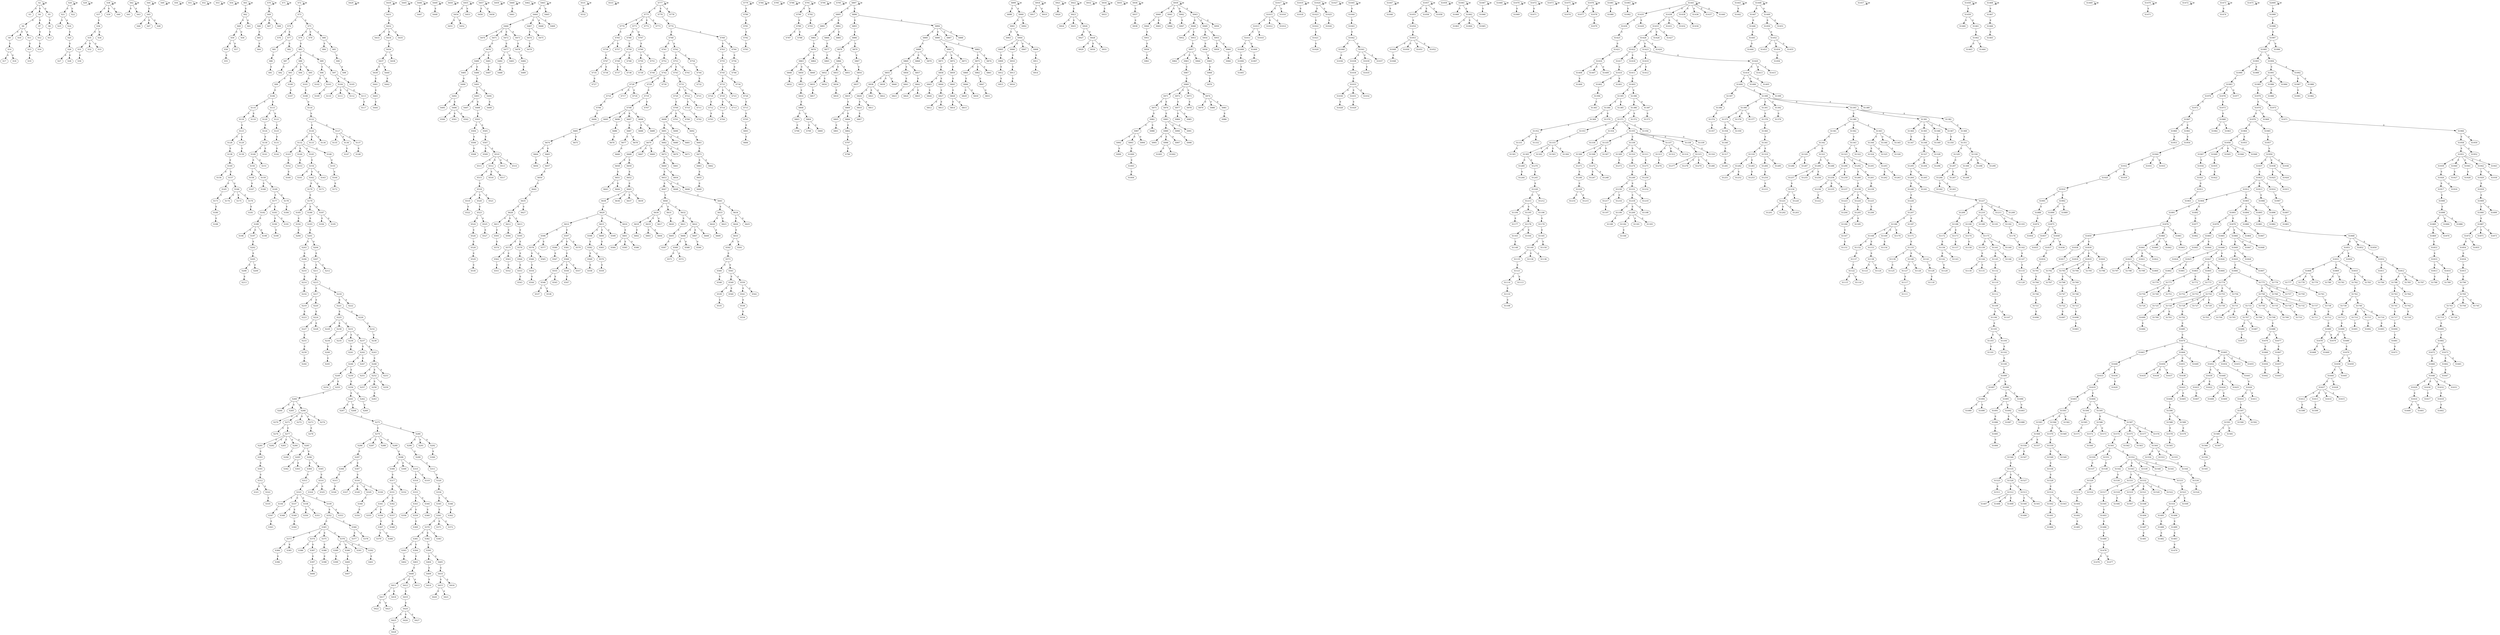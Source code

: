 strict digraph {
	S2 -> S2 [ label = 0 ];
	S2 -> S3 [ label = 0 ];
	S2 -> S4 [ label = 0 ];
	S2 -> S5 [ label = 0 ];
	S4 -> S6 [ label = 0 ];
	S4 -> S7 [ label = 0 ];
	S5 -> S8 [ label = 0 ];
	S6 -> S9 [ label = 0 ];
	S6 -> S10 [ label = 0 ];
	S6 -> S11 [ label = 0 ];
	S7 -> S12 [ label = 0 ];
	S8 -> S13 [ label = 0 ];
	S9 -> S14 [ label = 0 ];
	S11 -> S15 [ label = 0 ];
	S12 -> S16 [ label = 0 ];
	S14 -> S17 [ label = 0 ];
	S14 -> S18 [ label = 0 ];
	S15 -> S19 [ label = 0 ];
	S20 -> S20 [ label = 0 ];
	S20 -> S21 [ label = 0 ];
	S20 -> S22 [ label = 0 ];
	S21 -> S23 [ label = 0 ];
	S21 -> S24 [ label = 0 ];
	S24 -> S25 [ label = 0 ];
	S25 -> S26 [ label = 0 ];
	S26 -> S27 [ label = 0 ];
	S26 -> S28 [ label = 0 ];
	S29 -> S29 [ label = 0 ];
	S31 -> S30 [ label = 0 ];
	S35 -> S31 [ label = 0 ];
	S35 -> S32 [ label = 0 ];
	S35 -> S33 [ label = 0 ];
	S36 -> S34 [ label = 0 ];
	S36 -> S35 [ label = 0 ];
	S37 -> S36 [ label = 0 ];
	S38 -> S37 [ label = 0 ];
	S38 -> S38 [ label = 0 ];
	S38 -> S39 [ label = 0 ];
	S38 -> S40 [ label = 0 ];
	S42 -> S41 [ label = 0 ];
	S42 -> S42 [ label = 0 ];
	S42 -> S43 [ label = 0 ];
	S44 -> S44 [ label = 0 ];
	S44 -> S45 [ label = 0 ];
	S45 -> S46 [ label = 0 ];
	S45 -> S47 [ label = 0 ];
	S45 -> S48 [ label = 0 ];
	S49 -> S49 [ label = 0 ];
	S50 -> S50 [ label = 0 ];
	S51 -> S51 [ label = 0 ];
	S52 -> S52 [ label = 0 ];
	S53 -> S53 [ label = 0 ];
	S54 -> S54 [ label = 0 ];
	S56 -> S55 [ label = 0 ];
	S59 -> S56 [ label = 0 ];
	S59 -> S57 [ label = 0 ];
	S60 -> S58 [ label = 0 ];
	S60 -> S59 [ label = 0 ];
	S62 -> S60 [ label = 0 ];
	S62 -> S61 [ label = 0 ];
	S63 -> S62 [ label = 0 ];
	S63 -> S63 [ label = 0 ];
	S65 -> S64 [ label = 0 ];
	S66 -> S65 [ label = 0 ];
	S69 -> S66 [ label = 0 ];
	S69 -> S67 [ label = 0 ];
	S69 -> S68 [ label = 0 ];
	S70 -> S69 [ label = 0 ];
	S70 -> S70 [ label = 0 ];
	S71 -> S71 [ label = 0 ];
	S72 -> S72 [ label = 0 ];
	S72 -> S73 [ label = 0 ];
	S73 -> S74 [ label = 0 ];
	S73 -> S75 [ label = 0 ];
	S74 -> S76 [ label = 0 ];
	S74 -> S77 [ label = 0 ];
	S75 -> S78 [ label = 0 ];
	S75 -> S79 [ label = 0 ];
	S75 -> S80 [ label = 0 ];
	S77 -> S81 [ label = 0 ];
	S77 -> S82 [ label = 0 ];
	S78 -> S83 [ label = 0 ];
	S80 -> S84 [ label = 0 ];
	S80 -> S85 [ label = 0 ];
	S81 -> S86 [ label = 0 ];
	S83 -> S87 [ label = 0 ];
	S83 -> S88 [ label = 0 ];
	S83 -> S89 [ label = 0 ];
	S85 -> S90 [ label = 0 ];
	S86 -> S91 [ label = 0 ];
	S87 -> S92 [ label = 0 ];
	S88 -> S93 [ label = 0 ];
	S88 -> S94 [ label = 0 ];
	S88 -> S95 [ label = 0 ];
	S89 -> S96 [ label = 0 ];
	S89 -> S97 [ label = 0 ];
	S90 -> S98 [ label = 0 ];
	S93 -> S99 [ label = 0 ];
	S93 -> S100 [ label = 0 ];
	S95 -> S101 [ label = 0 ];
	S96 -> S102 [ label = 0 ];
	S96 -> S103 [ label = 0 ];
	S97 -> S104 [ label = 0 ];
	S97 -> S105 [ label = 0 ];
	S99 -> S106 [ label = 0 ];
	S100 -> S107 [ label = 0 ];
	S101 -> S108 [ label = 0 ];
	S103 -> S109 [ label = 0 ];
	S104 -> S110 [ label = 0 ];
	S104 -> S111 [ label = 0 ];
	S104 -> S112 [ label = 0 ];
	S104 -> S113 [ label = 0 ];
	S106 -> S114 [ label = 0 ];
	S106 -> S115 [ label = 0 ];
	S108 -> S116 [ label = 0 ];
	S113 -> S117 [ label = 0 ];
	S114 -> S118 [ label = 0 ];
	S114 -> S119 [ label = 0 ];
	S115 -> S120 [ label = 0 ];
	S115 -> S121 [ label = 0 ];
	S116 -> S122 [ label = 0 ];
	S118 -> S123 [ label = 0 ];
	S120 -> S124 [ label = 0 ];
	S121 -> S125 [ label = 0 ];
	S122 -> S126 [ label = 0 ];
	S122 -> S127 [ label = 0 ];
	S123 -> S128 [ label = 0 ];
	S123 -> S129 [ label = 0 ];
	S124 -> S130 [ label = 0 ];
	S125 -> S131 [ label = 0 ];
	S126 -> S132 [ label = 0 ];
	S126 -> S133 [ label = 0 ];
	S126 -> S134 [ label = 0 ];
	S127 -> S135 [ label = 0 ];
	S127 -> S136 [ label = 0 ];
	S127 -> S137 [ label = 0 ];
	S128 -> S138 [ label = 0 ];
	S129 -> S139 [ label = 0 ];
	S130 -> S140 [ label = 0 ];
	S130 -> S141 [ label = 0 ];
	S131 -> S142 [ label = 0 ];
	S132 -> S143 [ label = 0 ];
	S132 -> S144 [ label = 0 ];
	S132 -> S145 [ label = 0 ];
	S132 -> S146 [ label = 0 ];
	S136 -> S147 [ label = 0 ];
	S137 -> S148 [ label = 0 ];
	S138 -> S149 [ label = 0 ];
	S140 -> S150 [ label = 0 ];
	S140 -> S151 [ label = 0 ];
	S143 -> S152 [ label = 0 ];
	S144 -> S153 [ label = 0 ];
	S145 -> S154 [ label = 0 ];
	S146 -> S155 [ label = 0 ];
	S149 -> S156 [ label = 0 ];
	S149 -> S157 [ label = 0 ];
	S150 -> S158 [ label = 0 ];
	S150 -> S159 [ label = 0 ];
	S152 -> S160 [ label = 0 ];
	S154 -> S161 [ label = 0 ];
	S154 -> S162 [ label = 0 ];
	S154 -> S163 [ label = 0 ];
	S155 -> S164 [ label = 0 ];
	S157 -> S165 [ label = 0 ];
	S157 -> S166 [ label = 0 ];
	S158 -> S167 [ label = 0 ];
	S159 -> S168 [ label = 0 ];
	S159 -> S169 [ label = 0 ];
	S162 -> S170 [ label = 0 ];
	S162 -> S171 [ label = 0 ];
	S164 -> S172 [ label = 0 ];
	S165 -> S173 [ label = 0 ];
	S166 -> S174 [ label = 0 ];
	S166 -> S175 [ label = 0 ];
	S166 -> S176 [ label = 0 ];
	S169 -> S177 [ label = 0 ];
	S169 -> S178 [ label = 0 ];
	S170 -> S179 [ label = 0 ];
	S173 -> S180 [ label = 0 ];
	S176 -> S181 [ label = 0 ];
	S177 -> S182 [ label = 0 ];
	S177 -> S183 [ label = 0 ];
	S178 -> S184 [ label = 0 ];
	S179 -> S185 [ label = 0 ];
	S179 -> S186 [ label = 0 ];
	S179 -> S187 [ label = 0 ];
	S180 -> S188 [ label = 0 ];
	S182 -> S189 [ label = 0 ];
	S183 -> S190 [ label = 0 ];
	S183 -> S191 [ label = 0 ];
	S185 -> S192 [ label = 0 ];
	S186 -> S193 [ label = 0 ];
	S187 -> S194 [ label = 0 ];
	S187 -> S195 [ label = 0 ];
	S189 -> S196 [ label = 0 ];
	S189 -> S197 [ label = 0 ];
	S189 -> S198 [ label = 0 ];
	S190 -> S199 [ label = 0 ];
	S192 -> S200 [ label = 0 ];
	S193 -> S201 [ label = 0 ];
	S197 -> S202 [ label = 0 ];
	S201 -> S203 [ label = 0 ];
	S201 -> S204 [ label = 0 ];
	S202 -> S205 [ label = 0 ];
	S203 -> S206 [ label = 0 ];
	S204 -> S207 [ label = 0 ];
	S205 -> S208 [ label = 0 ];
	S205 -> S209 [ label = 0 ];
	S206 -> S210 [ label = 0 ];
	S207 -> S211 [ label = 0 ];
	S207 -> S212 [ label = 0 ];
	S208 -> S213 [ label = 0 ];
	S210 -> S214 [ label = 0 ];
	S211 -> S215 [ label = 0 ];
	S214 -> S216 [ label = 0 ];
	S215 -> S217 [ label = 0 ];
	S215 -> S218 [ label = 0 ];
	S217 -> S219 [ label = 0 ];
	S217 -> S220 [ label = 0 ];
	S218 -> S221 [ label = 0 ];
	S218 -> S222 [ label = 0 ];
	S219 -> S223 [ label = 0 ];
	S220 -> S224 [ label = 0 ];
	S221 -> S225 [ label = 0 ];
	S221 -> S226 [ label = 0 ];
	S224 -> S227 [ label = 0 ];
	S224 -> S228 [ label = 0 ];
	S225 -> S229 [ label = 0 ];
	S225 -> S230 [ label = 0 ];
	S225 -> S231 [ label = 0 ];
	S226 -> S232 [ label = 0 ];
	S227 -> S233 [ label = 0 ];
	S230 -> S234 [ label = 0 ];
	S231 -> S235 [ label = 0 ];
	S231 -> S236 [ label = 0 ];
	S231 -> S237 [ label = 0 ];
	S232 -> S238 [ label = 0 ];
	S233 -> S239 [ label = 0 ];
	S234 -> S240 [ label = 0 ];
	S236 -> S241 [ label = 0 ];
	S237 -> S242 [ label = 0 ];
	S237 -> S243 [ label = 0 ];
	S239 -> S244 [ label = 0 ];
	S240 -> S245 [ label = 0 ];
	S242 -> S246 [ label = 0 ];
	S242 -> S247 [ label = 0 ];
	S243 -> S248 [ label = 0 ];
	S246 -> S249 [ label = 0 ];
	S246 -> S250 [ label = 0 ];
	S248 -> S251 [ label = 0 ];
	S248 -> S252 [ label = 0 ];
	S248 -> S253 [ label = 0 ];
	S249 -> S254 [ label = 0 ];
	S249 -> S255 [ label = 0 ];
	S250 -> S256 [ label = 0 ];
	S252 -> S257 [ label = 0 ];
	S252 -> S258 [ label = 0 ];
	S252 -> S259 [ label = 0 ];
	S255 -> S260 [ label = 0 ];
	S256 -> S261 [ label = 0 ];
	S256 -> S262 [ label = 0 ];
	S258 -> S263 [ label = 0 ];
	S260 -> S264 [ label = 0 ];
	S260 -> S265 [ label = 0 ];
	S260 -> S266 [ label = 0 ];
	S261 -> S267 [ label = 0 ];
	S261 -> S268 [ label = 0 ];
	S262 -> S269 [ label = 0 ];
	S266 -> S270 [ label = 0 ];
	S266 -> S271 [ label = 0 ];
	S266 -> S272 [ label = 0 ];
	S266 -> S273 [ label = 0 ];
	S266 -> S274 [ label = 0 ];
	S267 -> S275 [ label = 0 ];
	S271 -> S276 [ label = 0 ];
	S271 -> S277 [ label = 0 ];
	S273 -> S278 [ label = 0 ];
	S275 -> S279 [ label = 0 ];
	S275 -> S280 [ label = 0 ];
	S277 -> S281 [ label = 0 ];
	S277 -> S282 [ label = 0 ];
	S277 -> S283 [ label = 0 ];
	S277 -> S284 [ label = 0 ];
	S277 -> S285 [ label = 0 ];
	S279 -> S286 [ label = 0 ];
	S279 -> S287 [ label = 0 ];
	S279 -> S288 [ label = 0 ];
	S279 -> S289 [ label = 0 ];
	S280 -> S290 [ label = 0 ];
	S280 -> S291 [ label = 0 ];
	S280 -> S292 [ label = 0 ];
	S281 -> S293 [ label = 0 ];
	S284 -> S294 [ label = 0 ];
	S285 -> S295 [ label = 0 ];
	S285 -> S296 [ label = 0 ];
	S286 -> S297 [ label = 0 ];
	S289 -> S298 [ label = 0 ];
	S290 -> S299 [ label = 0 ];
	S292 -> S300 [ label = 0 ];
	S293 -> S301 [ label = 0 ];
	S295 -> S302 [ label = 0 ];
	S295 -> S303 [ label = 0 ];
	S296 -> S304 [ label = 0 ];
	S296 -> S305 [ label = 0 ];
	S297 -> S306 [ label = 0 ];
	S297 -> S307 [ label = 0 ];
	S298 -> S308 [ label = 0 ];
	S298 -> S309 [ label = 0 ];
	S298 -> S310 [ label = 0 ];
	S299 -> S311 [ label = 0 ];
	S301 -> S312 [ label = 0 ];
	S304 -> S313 [ label = 0 ];
	S305 -> S314 [ label = 0 ];
	S306 -> S315 [ label = 0 ];
	S307 -> S316 [ label = 0 ];
	S308 -> S317 [ label = 0 ];
	S310 -> S318 [ label = 0 ];
	S310 -> S319 [ label = 0 ];
	S311 -> S320 [ label = 0 ];
	S312 -> S321 [ label = 0 ];
	S312 -> S322 [ label = 0 ];
	S313 -> S323 [ label = 0 ];
	S314 -> S324 [ label = 0 ];
	S314 -> S325 [ label = 0 ];
	S315 -> S326 [ label = 0 ];
	S316 -> S327 [ label = 0 ];
	S316 -> S328 [ label = 0 ];
	S316 -> S329 [ label = 0 ];
	S316 -> S330 [ label = 0 ];
	S317 -> S331 [ label = 0 ];
	S317 -> S332 [ label = 0 ];
	S318 -> S333 [ label = 0 ];
	S320 -> S334 [ label = 0 ];
	S322 -> S335 [ label = 0 ];
	S323 -> S336 [ label = 0 ];
	S323 -> S337 [ label = 0 ];
	S323 -> S338 [ label = 0 ];
	S323 -> S339 [ label = 0 ];
	S329 -> S340 [ label = 0 ];
	S331 -> S341 [ label = 0 ];
	S331 -> S342 [ label = 0 ];
	S333 -> S343 [ label = 0 ];
	S333 -> S344 [ label = 0 ];
	S334 -> S345 [ label = 0 ];
	S334 -> S346 [ label = 0 ];
	S336 -> S347 [ label = 0 ];
	S337 -> S348 [ label = 0 ];
	S337 -> S349 [ label = 0 ];
	S338 -> S350 [ label = 0 ];
	S338 -> S351 [ label = 0 ];
	S339 -> S352 [ label = 0 ];
	S339 -> S353 [ label = 0 ];
	S340 -> S354 [ label = 0 ];
	S341 -> S355 [ label = 0 ];
	S341 -> S356 [ label = 0 ];
	S342 -> S357 [ label = 0 ];
	S343 -> S358 [ label = 0 ];
	S343 -> S359 [ label = 0 ];
	S344 -> S360 [ label = 0 ];
	S345 -> S361 [ label = 0 ];
	S346 -> S362 [ label = 0 ];
	S347 -> S363 [ label = 0 ];
	S349 -> S364 [ label = 0 ];
	S352 -> S365 [ label = 0 ];
	S352 -> S366 [ label = 0 ];
	S356 -> S367 [ label = 0 ];
	S357 -> S368 [ label = 0 ];
	S359 -> S369 [ label = 0 ];
	S361 -> S370 [ label = 0 ];
	S361 -> S371 [ label = 0 ];
	S361 -> S372 [ label = 0 ];
	S365 -> S373 [ label = 0 ];
	S365 -> S374 [ label = 0 ];
	S365 -> S375 [ label = 0 ];
	S365 -> S376 [ label = 0 ];
	S366 -> S377 [ label = 0 ];
	S366 -> S378 [ label = 0 ];
	S367 -> S379 [ label = 0 ];
	S367 -> S380 [ label = 0 ];
	S370 -> S381 [ label = 0 ];
	S370 -> S382 [ label = 0 ];
	S370 -> S383 [ label = 0 ];
	S373 -> S384 [ label = 0 ];
	S373 -> S385 [ label = 0 ];
	S374 -> S386 [ label = 0 ];
	S374 -> S387 [ label = 0 ];
	S375 -> S388 [ label = 0 ];
	S376 -> S389 [ label = 0 ];
	S376 -> S390 [ label = 0 ];
	S376 -> S391 [ label = 0 ];
	S376 -> S392 [ label = 0 ];
	S381 -> S393 [ label = 0 ];
	S381 -> S394 [ label = 0 ];
	S382 -> S395 [ label = 0 ];
	S384 -> S396 [ label = 0 ];
	S387 -> S397 [ label = 0 ];
	S388 -> S398 [ label = 0 ];
	S389 -> S399 [ label = 0 ];
	S390 -> S400 [ label = 0 ];
	S392 -> S401 [ label = 0 ];
	S393 -> S402 [ label = 0 ];
	S394 -> S403 [ label = 0 ];
	S395 -> S404 [ label = 0 ];
	S395 -> S405 [ label = 0 ];
	S397 -> S406 [ label = 0 ];
	S400 -> S407 [ label = 0 ];
	S403 -> S408 [ label = 0 ];
	S404 -> S409 [ label = 0 ];
	S405 -> S410 [ label = 0 ];
	S408 -> S411 [ label = 0 ];
	S408 -> S412 [ label = 0 ];
	S408 -> S413 [ label = 0 ];
	S409 -> S414 [ label = 0 ];
	S410 -> S415 [ label = 0 ];
	S410 -> S416 [ label = 0 ];
	S411 -> S417 [ label = 0 ];
	S411 -> S418 [ label = 0 ];
	S412 -> S419 [ label = 0 ];
	S415 -> S420 [ label = 0 ];
	S415 -> S421 [ label = 0 ];
	S417 -> S422 [ label = 0 ];
	S417 -> S423 [ label = 0 ];
	S419 -> S424 [ label = 0 ];
	S424 -> S425 [ label = 0 ];
	S424 -> S426 [ label = 0 ];
	S424 -> S427 [ label = 0 ];
	S425 -> S428 [ label = 0 ];
	S429 -> S429 [ label = 0 ];
	S430 -> S430 [ label = 0 ];
	S430 -> S431 [ label = 0 ];
	S431 -> S432 [ label = 0 ];
	S432 -> S433 [ label = 0 ];
	S432 -> S434 [ label = 0 ];
	S432 -> S435 [ label = 0 ];
	S434 -> S436 [ label = 0 ];
	S436 -> S437 [ label = 0 ];
	S436 -> S438 [ label = 0 ];
	S437 -> S439 [ label = 0 ];
	S437 -> S440 [ label = 0 ];
	S439 -> S441 [ label = 0 ];
	S440 -> S442 [ label = 0 ];
	S441 -> S443 [ label = 0 ];
	S443 -> S444 [ label = 0 ];
	S445 -> S445 [ label = 0 ];
	S446 -> S446 [ label = 0 ];
	S446 -> S447 [ label = 0 ];
	S449 -> S448 [ label = 0 ];
	S449 -> S449 [ label = 0 ];
	S450 -> S450 [ label = 0 ];
	S454 -> S451 [ label = 0 ];
	S454 -> S452 [ label = 0 ];
	S455 -> S453 [ label = 0 ];
	S455 -> S454 [ label = 0 ];
	S455 -> S455 [ label = 0 ];
	S457 -> S456 [ label = 0 ];
	S457 -> S457 [ label = 0 ];
	S457 -> S458 [ label = 0 ];
	S459 -> S459 [ label = 0 ];
	S460 -> S460 [ label = 0 ];
	S460 -> S461 [ label = 0 ];
	S462 -> S462 [ label = 0 ];
	S463 -> S463 [ label = 0 ];
	S463 -> S464 [ label = 0 ];
	S463 -> S465 [ label = 0 ];
	S464 -> S466 [ label = 0 ];
	S464 -> S467 [ label = 0 ];
	S464 -> S468 [ label = 0 ];
	S464 -> S469 [ label = 0 ];
	S466 -> S470 [ label = 0 ];
	S466 -> S471 [ label = 0 ];
	S466 -> S472 [ label = 0 ];
	S466 -> S473 [ label = 0 ];
	S467 -> S474 [ label = 0 ];
	S467 -> S475 [ label = 0 ];
	S471 -> S476 [ label = 0 ];
	S472 -> S477 [ label = 0 ];
	S473 -> S478 [ label = 0 ];
	S474 -> S479 [ label = 0 ];
	S476 -> S480 [ label = 0 ];
	S476 -> S481 [ label = 0 ];
	S477 -> S482 [ label = 0 ];
	S477 -> S483 [ label = 0 ];
	S478 -> S484 [ label = 0 ];
	S480 -> S485 [ label = 0 ];
	S480 -> S486 [ label = 0 ];
	S481 -> S487 [ label = 0 ];
	S482 -> S488 [ label = 0 ];
	S484 -> S489 [ label = 0 ];
	S485 -> S490 [ label = 0 ];
	S486 -> S491 [ label = 0 ];
	S490 -> S492 [ label = 0 ];
	S491 -> S493 [ label = 0 ];
	S491 -> S494 [ label = 0 ];
	S492 -> S495 [ label = 0 ];
	S492 -> S496 [ label = 0 ];
	S493 -> S497 [ label = 0 ];
	S493 -> S498 [ label = 0 ];
	S494 -> S499 [ label = 0 ];
	S496 -> S500 [ label = 0 ];
	S496 -> S501 [ label = 0 ];
	S496 -> S502 [ label = 0 ];
	S498 -> S503 [ label = 0 ];
	S503 -> S504 [ label = 0 ];
	S503 -> S505 [ label = 0 ];
	S504 -> S506 [ label = 0 ];
	S505 -> S507 [ label = 0 ];
	S506 -> S508 [ label = 0 ];
	S507 -> S509 [ label = 0 ];
	S507 -> S510 [ label = 0 ];
	S510 -> S511 [ label = 0 ];
	S510 -> S512 [ label = 0 ];
	S510 -> S513 [ label = 0 ];
	S510 -> S514 [ label = 0 ];
	S512 -> S515 [ label = 0 ];
	S512 -> S516 [ label = 0 ];
	S512 -> S517 [ label = 0 ];
	S515 -> S518 [ label = 0 ];
	S518 -> S519 [ label = 0 ];
	S518 -> S520 [ label = 0 ];
	S518 -> S521 [ label = 0 ];
	S519 -> S522 [ label = 0 ];
	S520 -> S523 [ label = 0 ];
	S523 -> S524 [ label = 0 ];
	S523 -> S525 [ label = 0 ];
	S524 -> S526 [ label = 0 ];
	S525 -> S527 [ label = 0 ];
	S526 -> S528 [ label = 0 ];
	S528 -> S529 [ label = 0 ];
	S529 -> S530 [ label = 0 ];
	S531 -> S531 [ label = 0 ];
	S531 -> S532 [ label = 0 ];
	S533 -> S533 [ label = 0 ];
	S536 -> S534 [ label = 0 ];
	S539 -> S535 [ label = 0 ];
	S541 -> S536 [ label = 0 ];
	S546 -> S537 [ label = 0 ];
	S546 -> S538 [ label = 0 ];
	S549 -> S539 [ label = 0 ];
	S549 -> S540 [ label = 0 ];
	S550 -> S541 [ label = 0 ];
	S550 -> S542 [ label = 0 ];
	S553 -> S543 [ label = 0 ];
	S554 -> S544 [ label = 0 ];
	S555 -> S545 [ label = 0 ];
	S555 -> S546 [ label = 0 ];
	S556 -> S547 [ label = 0 ];
	S560 -> S548 [ label = 0 ];
	S561 -> S549 [ label = 0 ];
	S561 -> S550 [ label = 0 ];
	S562 -> S551 [ label = 0 ];
	S563 -> S552 [ label = 0 ];
	S564 -> S553 [ label = 0 ];
	S566 -> S554 [ label = 0 ];
	S568 -> S555 [ label = 0 ];
	S568 -> S556 [ label = 0 ];
	S568 -> S557 [ label = 0 ];
	S569 -> S558 [ label = 0 ];
	S570 -> S559 [ label = 0 ];
	S573 -> S560 [ label = 0 ];
	S573 -> S561 [ label = 0 ];
	S575 -> S562 [ label = 0 ];
	S575 -> S563 [ label = 0 ];
	S576 -> S564 [ label = 0 ];
	S578 -> S565 [ label = 0 ];
	S578 -> S566 [ label = 0 ];
	S580 -> S567 [ label = 0 ];
	S581 -> S568 [ label = 0 ];
	S582 -> S569 [ label = 0 ];
	S582 -> S570 [ label = 0 ];
	S589 -> S571 [ label = 0 ];
	S589 -> S572 [ label = 0 ];
	S592 -> S573 [ label = 0 ];
	S593 -> S574 [ label = 0 ];
	S595 -> S575 [ label = 0 ];
	S595 -> S576 [ label = 0 ];
	S596 -> S577 [ label = 0 ];
	S596 -> S578 [ label = 0 ];
	S597 -> S579 [ label = 0 ];
	S597 -> S580 [ label = 0 ];
	S597 -> S581 [ label = 0 ];
	S598 -> S582 [ label = 0 ];
	S600 -> S583 [ label = 0 ];
	S601 -> S584 [ label = 0 ];
	S601 -> S585 [ label = 0 ];
	S601 -> S586 [ label = 0 ];
	S605 -> S587 [ label = 0 ];
	S606 -> S588 [ label = 0 ];
	S606 -> S589 [ label = 0 ];
	S607 -> S590 [ label = 0 ];
	S610 -> S591 [ label = 0 ];
	S610 -> S592 [ label = 0 ];
	S611 -> S593 [ label = 0 ];
	S612 -> S594 [ label = 0 ];
	S613 -> S595 [ label = 0 ];
	S614 -> S596 [ label = 0 ];
	S614 -> S597 [ label = 0 ];
	S615 -> S598 [ label = 0 ];
	S615 -> S599 [ label = 0 ];
	S615 -> S600 [ label = 0 ];
	S616 -> S601 [ label = 0 ];
	S618 -> S602 [ label = 0 ];
	S619 -> S603 [ label = 0 ];
	S619 -> S604 [ label = 0 ];
	S621 -> S605 [ label = 0 ];
	S622 -> S606 [ label = 0 ];
	S622 -> S607 [ label = 0 ];
	S622 -> S608 [ label = 0 ];
	S624 -> S609 [ label = 0 ];
	S626 -> S610 [ label = 0 ];
	S628 -> S611 [ label = 0 ];
	S628 -> S612 [ label = 0 ];
	S628 -> S613 [ label = 0 ];
	S629 -> S614 [ label = 0 ];
	S629 -> S615 [ label = 0 ];
	S629 -> S616 [ label = 0 ];
	S630 -> S617 [ label = 0 ];
	S630 -> S618 [ label = 0 ];
	S630 -> S619 [ label = 0 ];
	S631 -> S620 [ label = 0 ];
	S632 -> S621 [ label = 0 ];
	S632 -> S622 [ label = 0 ];
	S633 -> S623 [ label = 0 ];
	S633 -> S624 [ label = 0 ];
	S634 -> S625 [ label = 0 ];
	S634 -> S626 [ label = 0 ];
	S635 -> S627 [ label = 0 ];
	S635 -> S628 [ label = 0 ];
	S638 -> S629 [ label = 0 ];
	S640 -> S630 [ label = 0 ];
	S640 -> S631 [ label = 0 ];
	S640 -> S632 [ label = 0 ];
	S641 -> S633 [ label = 0 ];
	S641 -> S634 [ label = 0 ];
	S642 -> S635 [ label = 0 ];
	S645 -> S636 [ label = 0 ];
	S645 -> S637 [ label = 0 ];
	S645 -> S638 [ label = 0 ];
	S645 -> S639 [ label = 0 ];
	S647 -> S640 [ label = 0 ];
	S648 -> S641 [ label = 0 ];
	S650 -> S642 [ label = 0 ];
	S651 -> S643 [ label = 0 ];
	S651 -> S644 [ label = 0 ];
	S652 -> S645 [ label = 0 ];
	S653 -> S646 [ label = 0 ];
	S653 -> S647 [ label = 0 ];
	S653 -> S648 [ label = 0 ];
	S655 -> S649 [ label = 0 ];
	S657 -> S650 [ label = 0 ];
	S658 -> S651 [ label = 0 ];
	S659 -> S652 [ label = 0 ];
	S660 -> S653 [ label = 0 ];
	S660 -> S654 [ label = 0 ];
	S663 -> S655 [ label = 0 ];
	S664 -> S656 [ label = 0 ];
	S665 -> S657 [ label = 0 ];
	S668 -> S658 [ label = 0 ];
	S668 -> S659 [ label = 0 ];
	S672 -> S660 [ label = 0 ];
	S672 -> S661 [ label = 0 ];
	S673 -> S662 [ label = 0 ];
	S673 -> S663 [ label = 0 ];
	S674 -> S664 [ label = 0 ];
	S674 -> S665 [ label = 0 ];
	S677 -> S666 [ label = 0 ];
	S679 -> S667 [ label = 0 ];
	S679 -> S668 [ label = 0 ];
	S679 -> S669 [ label = 0 ];
	S682 -> S670 [ label = 0 ];
	S682 -> S671 [ label = 0 ];
	S682 -> S672 [ label = 0 ];
	S683 -> S673 [ label = 0 ];
	S685 -> S674 [ label = 0 ];
	S685 -> S675 [ label = 0 ];
	S686 -> S676 [ label = 0 ];
	S687 -> S677 [ label = 0 ];
	S687 -> S678 [ label = 0 ];
	S691 -> S679 [ label = 0 ];
	S691 -> S680 [ label = 0 ];
	S691 -> S681 [ label = 0 ];
	S691 -> S682 [ label = 0 ];
	S692 -> S683 [ label = 0 ];
	S693 -> S684 [ label = 0 ];
	S695 -> S685 [ label = 0 ];
	S696 -> S686 [ label = 0 ];
	S697 -> S687 [ label = 0 ];
	S698 -> S688 [ label = 0 ];
	S698 -> S689 [ label = 0 ];
	S699 -> S690 [ label = 0 ];
	S699 -> S691 [ label = 0 ];
	S701 -> S692 [ label = 0 ];
	S705 -> S693 [ label = 0 ];
	S706 -> S694 [ label = 0 ];
	S708 -> S695 [ label = 0 ];
	S708 -> S696 [ label = 0 ];
	S708 -> S697 [ label = 0 ];
	S708 -> S698 [ label = 0 ];
	S709 -> S699 [ label = 0 ];
	S709 -> S700 [ label = 0 ];
	S709 -> S701 [ label = 0 ];
	S710 -> S702 [ label = 0 ];
	S712 -> S703 [ label = 0 ];
	S714 -> S704 [ label = 0 ];
	S715 -> S705 [ label = 0 ];
	S716 -> S706 [ label = 0 ];
	S719 -> S707 [ label = 0 ];
	S719 -> S708 [ label = 0 ];
	S720 -> S709 [ label = 0 ];
	S722 -> S710 [ label = 0 ];
	S722 -> S711 [ label = 0 ];
	S724 -> S712 [ label = 0 ];
	S725 -> S713 [ label = 0 ];
	S725 -> S714 [ label = 0 ];
	S726 -> S715 [ label = 0 ];
	S728 -> S716 [ label = 0 ];
	S728 -> S717 [ label = 0 ];
	S728 -> S718 [ label = 0 ];
	S729 -> S719 [ label = 0 ];
	S731 -> S720 [ label = 0 ];
	S731 -> S721 [ label = 0 ];
	S731 -> S722 [ label = 0 ];
	S733 -> S723 [ label = 0 ];
	S733 -> S724 [ label = 0 ];
	S733 -> S725 [ label = 0 ];
	S734 -> S726 [ label = 0 ];
	S735 -> S727 [ label = 0 ];
	S742 -> S728 [ label = 0 ];
	S742 -> S729 [ label = 0 ];
	S742 -> S730 [ label = 0 ];
	S743 -> S731 [ label = 0 ];
	S744 -> S732 [ label = 0 ];
	S745 -> S733 [ label = 0 ];
	S745 -> S734 [ label = 0 ];
	S747 -> S735 [ label = 0 ];
	S747 -> S736 [ label = 0 ];
	S749 -> S737 [ label = 0 ];
	S749 -> S738 [ label = 0 ];
	S750 -> S739 [ label = 0 ];
	S752 -> S740 [ label = 0 ];
	S753 -> S741 [ label = 0 ];
	S753 -> S742 [ label = 0 ];
	S753 -> S743 [ label = 0 ];
	S754 -> S744 [ label = 0 ];
	S755 -> S745 [ label = 0 ];
	S756 -> S746 [ label = 0 ];
	S758 -> S747 [ label = 0 ];
	S759 -> S748 [ label = 0 ];
	S759 -> S749 [ label = 0 ];
	S760 -> S750 [ label = 0 ];
	S760 -> S751 [ label = 0 ];
	S761 -> S752 [ label = 0 ];
	S762 -> S753 [ label = 0 ];
	S762 -> S754 [ label = 0 ];
	S763 -> S755 [ label = 0 ];
	S764 -> S756 [ label = 0 ];
	S765 -> S757 [ label = 0 ];
	S765 -> S758 [ label = 0 ];
	S766 -> S759 [ label = 0 ];
	S767 -> S760 [ label = 0 ];
	S768 -> S761 [ label = 0 ];
	S768 -> S762 [ label = 0 ];
	S769 -> S763 [ label = 0 ];
	S769 -> S764 [ label = 0 ];
	S770 -> S765 [ label = 0 ];
	S771 -> S766 [ label = 0 ];
	S771 -> S767 [ label = 0 ];
	S774 -> S768 [ label = 0 ];
	S774 -> S769 [ label = 0 ];
	S775 -> S770 [ label = 0 ];
	S775 -> S771 [ label = 0 ];
	S775 -> S772 [ label = 0 ];
	S775 -> S773 [ label = 0 ];
	S776 -> S774 [ label = 0 ];
	S777 -> S775 [ label = 0 ];
	S777 -> S776 [ label = 0 ];
	S777 -> S777 [ label = 0 ];
	S777 -> S778 [ label = 0 ];
	S779 -> S779 [ label = 0 ];
	S779 -> S780 [ label = 0 ];
	S780 -> S781 [ label = 0 ];
	S781 -> S782 [ label = 0 ];
	S782 -> S783 [ label = 0 ];
	S784 -> S784 [ label = 0 ];
	S785 -> S785 [ label = 0 ];
	S786 -> S786 [ label = 0 ];
	S789 -> S787 [ label = 0 ];
	S789 -> S788 [ label = 0 ];
	S790 -> S789 [ label = 0 ];
	S791 -> S790 [ label = 0 ];
	S791 -> S791 [ label = 0 ];
	S791 -> S792 [ label = 0 ];
	S792 -> S793 [ label = 0 ];
	S794 -> S794 [ label = 0 ];
	S795 -> S795 [ label = 0 ];
	S797 -> S796 [ label = 0 ];
	S802 -> S797 [ label = 0 ];
	S803 -> S798 [ label = 0 ];
	S804 -> S799 [ label = 0 ];
	S804 -> S800 [ label = 0 ];
	S805 -> S801 [ label = 0 ];
	S806 -> S802 [ label = 0 ];
	S808 -> S803 [ label = 0 ];
	S808 -> S804 [ label = 0 ];
	S809 -> S805 [ label = 0 ];
	S809 -> S806 [ label = 0 ];
	S810 -> S807 [ label = 0 ];
	S816 -> S808 [ label = 0 ];
	S819 -> S809 [ label = 0 ];
	S820 -> S810 [ label = 0 ];
	S820 -> S811 [ label = 0 ];
	S827 -> S812 [ label = 0 ];
	S827 -> S813 [ label = 0 ];
	S828 -> S814 [ label = 0 ];
	S828 -> S815 [ label = 0 ];
	S833 -> S816 [ label = 0 ];
	S835 -> S817 [ label = 0 ];
	S836 -> S818 [ label = 0 ];
	S837 -> S819 [ label = 0 ];
	S838 -> S820 [ label = 0 ];
	S838 -> S821 [ label = 0 ];
	S838 -> S822 [ label = 0 ];
	S841 -> S823 [ label = 0 ];
	S842 -> S824 [ label = 0 ];
	S842 -> S825 [ label = 0 ];
	S843 -> S826 [ label = 0 ];
	S844 -> S827 [ label = 0 ];
	S845 -> S828 [ label = 0 ];
	S846 -> S829 [ label = 0 ];
	S846 -> S830 [ label = 0 ];
	S847 -> S831 [ label = 0 ];
	S848 -> S832 [ label = 0 ];
	S850 -> S833 [ label = 0 ];
	S852 -> S834 [ label = 0 ];
	S852 -> S835 [ label = 0 ];
	S853 -> S836 [ label = 0 ];
	S854 -> S837 [ label = 0 ];
	S855 -> S838 [ label = 0 ];
	S855 -> S839 [ label = 0 ];
	S855 -> S840 [ label = 0 ];
	S856 -> S841 [ label = 0 ];
	S857 -> S842 [ label = 0 ];
	S858 -> S843 [ label = 0 ];
	S858 -> S844 [ label = 0 ];
	S859 -> S845 [ label = 0 ];
	S860 -> S846 [ label = 0 ];
	S862 -> S847 [ label = 0 ];
	S863 -> S848 [ label = 0 ];
	S863 -> S849 [ label = 0 ];
	S863 -> S850 [ label = 0 ];
	S866 -> S851 [ label = 0 ];
	S866 -> S852 [ label = 0 ];
	S866 -> S853 [ label = 0 ];
	S867 -> S854 [ label = 0 ];
	S869 -> S855 [ label = 0 ];
	S869 -> S856 [ label = 0 ];
	S869 -> S857 [ label = 0 ];
	S871 -> S858 [ label = 0 ];
	S872 -> S859 [ label = 0 ];
	S875 -> S860 [ label = 0 ];
	S875 -> S861 [ label = 0 ];
	S875 -> S862 [ label = 0 ];
	S876 -> S863 [ label = 0 ];
	S876 -> S864 [ label = 0 ];
	S877 -> S865 [ label = 0 ];
	S878 -> S866 [ label = 0 ];
	S879 -> S867 [ label = 0 ];
	S880 -> S868 [ label = 0 ];
	S880 -> S869 [ label = 0 ];
	S880 -> S870 [ label = 0 ];
	S881 -> S871 [ label = 0 ];
	S881 -> S872 [ label = 0 ];
	S881 -> S873 [ label = 0 ];
	S882 -> S874 [ label = 0 ];
	S882 -> S875 [ label = 0 ];
	S883 -> S876 [ label = 0 ];
	S884 -> S877 [ label = 0 ];
	S886 -> S878 [ label = 0 ];
	S886 -> S879 [ label = 0 ];
	S889 -> S880 [ label = 0 ];
	S890 -> S881 [ label = 0 ];
	S890 -> S882 [ label = 0 ];
	S891 -> S883 [ label = 0 ];
	S892 -> S884 [ label = 0 ];
	S892 -> S885 [ label = 0 ];
	S893 -> S886 [ label = 0 ];
	S894 -> S887 [ label = 0 ];
	S894 -> S888 [ label = 0 ];
	S894 -> S889 [ label = 0 ];
	S894 -> S890 [ label = 0 ];
	S895 -> S891 [ label = 0 ];
	S895 -> S892 [ label = 0 ];
	S896 -> S893 [ label = 0 ];
	S896 -> S894 [ label = 0 ];
	S897 -> S895 [ label = 0 ];
	S897 -> S896 [ label = 0 ];
	S897 -> S897 [ label = 0 ];
	S899 -> S898 [ label = 0 ];
	S899 -> S899 [ label = 0 ];
	S899 -> S900 [ label = 0 ];
	S900 -> S901 [ label = 0 ];
	S900 -> S902 [ label = 0 ];
	S901 -> S903 [ label = 0 ];
	S901 -> S904 [ label = 0 ];
	S904 -> S905 [ label = 0 ];
	S904 -> S906 [ label = 0 ];
	S904 -> S907 [ label = 0 ];
	S904 -> S908 [ label = 0 ];
	S905 -> S909 [ label = 0 ];
	S906 -> S910 [ label = 0 ];
	S908 -> S911 [ label = 0 ];
	S909 -> S912 [ label = 0 ];
	S910 -> S913 [ label = 0 ];
	S911 -> S914 [ label = 0 ];
	S912 -> S915 [ label = 0 ];
	S913 -> S916 [ label = 0 ];
	S918 -> S917 [ label = 0 ];
	S918 -> S918 [ label = 0 ];
	S918 -> S919 [ label = 0 ];
	S921 -> S920 [ label = 0 ];
	S921 -> S921 [ label = 0 ];
	S922 -> S922 [ label = 0 ];
	S922 -> S923 [ label = 0 ];
	S923 -> S924 [ label = 0 ];
	S923 -> S925 [ label = 0 ];
	S923 -> S926 [ label = 0 ];
	S926 -> S927 [ label = 0 ];
	S926 -> S928 [ label = 0 ];
	S928 -> S929 [ label = 0 ];
	S928 -> S930 [ label = 0 ];
	S928 -> S931 [ label = 0 ];
	S932 -> S932 [ label = 0 ];
	S934 -> S933 [ label = 0 ];
	S934 -> S934 [ label = 0 ];
	S935 -> S935 [ label = 0 ];
	S936 -> S936 [ label = 0 ];
	S936 -> S937 [ label = 0 ];
	S937 -> S938 [ label = 0 ];
	S939 -> S939 [ label = 0 ];
	S939 -> S940 [ label = 0 ];
	S939 -> S941 [ label = 0 ];
	S939 -> S942 [ label = 0 ];
	S939 -> S943 [ label = 0 ];
	S940 -> S944 [ label = 0 ];
	S940 -> S945 [ label = 0 ];
	S941 -> S946 [ label = 0 ];
	S942 -> S947 [ label = 0 ];
	S943 -> S948 [ label = 0 ];
	S943 -> S949 [ label = 0 ];
	S943 -> S950 [ label = 0 ];
	S944 -> S951 [ label = 0 ];
	S948 -> S952 [ label = 0 ];
	S948 -> S953 [ label = 0 ];
	S949 -> S954 [ label = 0 ];
	S949 -> S955 [ label = 0 ];
	S951 -> S956 [ label = 0 ];
	S953 -> S957 [ label = 0 ];
	S954 -> S958 [ label = 0 ];
	S955 -> S959 [ label = 0 ];
	S955 -> S960 [ label = 0 ];
	S956 -> S961 [ label = 0 ];
	S957 -> S962 [ label = 0 ];
	S957 -> S963 [ label = 0 ];
	S957 -> S964 [ label = 0 ];
	S958 -> S965 [ label = 0 ];
	S960 -> S966 [ label = 0 ];
	S963 -> S967 [ label = 0 ];
	S965 -> S968 [ label = 0 ];
	S967 -> S969 [ label = 0 ];
	S968 -> S970 [ label = 0 ];
	S969 -> S971 [ label = 0 ];
	S969 -> S972 [ label = 0 ];
	S969 -> S973 [ label = 0 ];
	S969 -> S974 [ label = 0 ];
	S971 -> S975 [ label = 0 ];
	S971 -> S976 [ label = 0 ];
	S972 -> S977 [ label = 0 ];
	S973 -> S978 [ label = 0 ];
	S974 -> S979 [ label = 0 ];
	S974 -> S980 [ label = 0 ];
	S974 -> S981 [ label = 0 ];
	S975 -> S982 [ label = 0 ];
	S976 -> S983 [ label = 0 ];
	S977 -> S984 [ label = 0 ];
	S977 -> S985 [ label = 0 ];
	S981 -> S986 [ label = 0 ];
	S982 -> S987 [ label = 0 ];
	S982 -> S988 [ label = 0 ];
	S983 -> S989 [ label = 0 ];
	S983 -> S990 [ label = 0 ];
	S983 -> S991 [ label = 0 ];
	S987 -> S992 [ label = 0 ];
	S987 -> S993 [ label = 0 ];
	S987 -> S994 [ label = 0 ];
	S989 -> S995 [ label = 0 ];
	S989 -> S996 [ label = 0 ];
	S989 -> S997 [ label = 0 ];
	S990 -> S998 [ label = 0 ];
	S992 -> S999 [ label = 0 ];
	S993 -> S1000 [ label = 0 ];
	S996 -> S1001 [ label = 0 ];
	S996 -> S1002 [ label = 0 ];
	S1000 -> S1003 [ label = 0 ];
	S1003 -> S1004 [ label = 0 ];
	S1006 -> S1005 [ label = 0 ];
	S1008 -> S1006 [ label = 0 ];
	S1009 -> S1007 [ label = 0 ];
	S1011 -> S1008 [ label = 0 ];
	S1011 -> S1009 [ label = 0 ];
	S1013 -> S1010 [ label = 0 ];
	S1013 -> S1011 [ label = 0 ];
	S1015 -> S1012 [ label = 0 ];
	S1015 -> S1013 [ label = 0 ];
	S1015 -> S1014 [ label = 0 ];
	S1017 -> S1015 [ label = 0 ];
	S1017 -> S1016 [ label = 0 ];
	S1017 -> S1017 [ label = 0 ];
	S1019 -> S1018 [ label = 0 ];
	S1019 -> S1019 [ label = 0 ];
	S1021 -> S1020 [ label = 0 ];
	S1022 -> S1021 [ label = 0 ];
	S1023 -> S1022 [ label = 0 ];
	S1024 -> S1023 [ label = 0 ];
	S1024 -> S1024 [ label = 0 ];
	S1024 -> S1025 [ label = 0 ];
	S1025 -> S1026 [ label = 0 ];
	S1027 -> S1027 [ label = 0 ];
	S1030 -> S1028 [ label = 0 ];
	S1031 -> S1029 [ label = 0 ];
	S1033 -> S1030 [ label = 0 ];
	S1033 -> S1031 [ label = 0 ];
	S1033 -> S1032 [ label = 0 ];
	S1034 -> S1033 [ label = 0 ];
	S1038 -> S1034 [ label = 0 ];
	S1039 -> S1035 [ label = 0 ];
	S1040 -> S1036 [ label = 0 ];
	S1041 -> S1037 [ label = 0 ];
	S1041 -> S1038 [ label = 0 ];
	S1041 -> S1039 [ label = 0 ];
	S1042 -> S1040 [ label = 0 ];
	S1042 -> S1041 [ label = 0 ];
	S1043 -> S1042 [ label = 0 ];
	S1044 -> S1043 [ label = 0 ];
	S1045 -> S1044 [ label = 0 ];
	S1045 -> S1045 [ label = 0 ];
	S1047 -> S1046 [ label = 0 ];
	S1047 -> S1047 [ label = 0 ];
	S1049 -> S1048 [ label = 0 ];
	S1053 -> S1049 [ label = 0 ];
	S1053 -> S1050 [ label = 0 ];
	S1053 -> S1051 [ label = 0 ];
	S1053 -> S1052 [ label = 0 ];
	S1054 -> S1053 [ label = 0 ];
	S1055 -> S1054 [ label = 0 ];
	S1057 -> S1055 [ label = 0 ];
	S1057 -> S1056 [ label = 0 ];
	S1057 -> S1057 [ label = 0 ];
	S1057 -> S1058 [ label = 0 ];
	S1059 -> S1059 [ label = 0 ];
	S1061 -> S1060 [ label = 0 ];
	S1061 -> S1061 [ label = 0 ];
	S1061 -> S1062 [ label = 0 ];
	S1062 -> S1063 [ label = 0 ];
	S1062 -> S1064 [ label = 0 ];
	S1062 -> S1065 [ label = 0 ];
	S1067 -> S1066 [ label = 0 ];
	S1067 -> S1067 [ label = 0 ];
	S1068 -> S1068 [ label = 0 ];
	S1070 -> S1069 [ label = 0 ];
	S1070 -> S1070 [ label = 0 ];
	S1072 -> S1071 [ label = 0 ];
	S1072 -> S1072 [ label = 0 ];
	S1073 -> S1073 [ label = 0 ];
	S1075 -> S1074 [ label = 0 ];
	S1075 -> S1075 [ label = 0 ];
	S1076 -> S1076 [ label = 0 ];
	S1076 -> S1077 [ label = 0 ];
	S1076 -> S1078 [ label = 0 ];
	S1078 -> S1079 [ label = 0 ];
	S1081 -> S1080 [ label = 0 ];
	S1081 -> S1081 [ label = 0 ];
	S1083 -> S1082 [ label = 0 ];
	S1083 -> S1083 [ label = 0 ];
	S1085 -> S1084 [ label = 0 ];
	S1086 -> S1085 [ label = 0 ];
	S1091 -> S1086 [ label = 0 ];
	S1092 -> S1087 [ label = 0 ];
	S1092 -> S1088 [ label = 0 ];
	S1094 -> S1089 [ label = 0 ];
	S1094 -> S1090 [ label = 0 ];
	S1095 -> S1091 [ label = 0 ];
	S1095 -> S1092 [ label = 0 ];
	S1096 -> S1093 [ label = 0 ];
	S1097 -> S1094 [ label = 0 ];
	S1098 -> S1095 [ label = 0 ];
	S1098 -> S1096 [ label = 0 ];
	S1099 -> S1097 [ label = 0 ];
	S1099 -> S1098 [ label = 0 ];
	S1100 -> S1099 [ label = 0 ];
	S1102 -> S1100 [ label = 0 ];
	S1103 -> S1101 [ label = 0 ];
	S1104 -> S1102 [ label = 0 ];
	S1105 -> S1103 [ label = 0 ];
	S1105 -> S1104 [ label = 0 ];
	S1106 -> S1105 [ label = 0 ];
	S1109 -> S1106 [ label = 0 ];
	S1109 -> S1107 [ label = 0 ];
	S1110 -> S1108 [ label = 0 ];
	S1112 -> S1109 [ label = 0 ];
	S1114 -> S1110 [ label = 0 ];
	S1117 -> S1111 [ label = 0 ];
	S1119 -> S1112 [ label = 0 ];
	S1121 -> S1113 [ label = 0 ];
	S1121 -> S1114 [ label = 0 ];
	S1122 -> S1115 [ label = 0 ];
	S1122 -> S1116 [ label = 0 ];
	S1127 -> S1117 [ label = 0 ];
	S1128 -> S1118 [ label = 0 ];
	S1132 -> S1119 [ label = 0 ];
	S1133 -> S1120 [ label = 0 ];
	S1135 -> S1121 [ label = 0 ];
	S1137 -> S1122 [ label = 0 ];
	S1138 -> S1123 [ label = 0 ];
	S1138 -> S1124 [ label = 0 ];
	S1139 -> S1125 [ label = 0 ];
	S1140 -> S1126 [ label = 0 ];
	S1140 -> S1127 [ label = 0 ];
	S1141 -> S1128 [ label = 0 ];
	S1142 -> S1129 [ label = 0 ];
	S1144 -> S1130 [ label = 0 ];
	S1144 -> S1131 [ label = 0 ];
	S1145 -> S1132 [ label = 0 ];
	S1147 -> S1133 [ label = 0 ];
	S1149 -> S1134 [ label = 0 ];
	S1149 -> S1135 [ label = 0 ];
	S1149 -> S1136 [ label = 0 ];
	S1152 -> S1137 [ label = 0 ];
	S1153 -> S1138 [ label = 0 ];
	S1155 -> S1139 [ label = 0 ];
	S1155 -> S1140 [ label = 0 ];
	S1155 -> S1141 [ label = 0 ];
	S1156 -> S1142 [ label = 0 ];
	S1156 -> S1143 [ label = 0 ];
	S1159 -> S1144 [ label = 0 ];
	S1161 -> S1145 [ label = 0 ];
	S1161 -> S1146 [ label = 0 ];
	S1162 -> S1147 [ label = 0 ];
	S1163 -> S1148 [ label = 0 ];
	S1165 -> S1149 [ label = 0 ];
	S1165 -> S1150 [ label = 0 ];
	S1167 -> S1151 [ label = 0 ];
	S1168 -> S1152 [ label = 0 ];
	S1168 -> S1153 [ label = 0 ];
	S1169 -> S1154 [ label = 0 ];
	S1171 -> S1155 [ label = 0 ];
	S1172 -> S1156 [ label = 0 ];
	S1173 -> S1157 [ label = 0 ];
	S1174 -> S1158 [ label = 0 ];
	S1175 -> S1159 [ label = 0 ];
	S1175 -> S1160 [ label = 0 ];
	S1175 -> S1161 [ label = 0 ];
	S1176 -> S1162 [ label = 0 ];
	S1178 -> S1163 [ label = 0 ];
	S1178 -> S1164 [ label = 0 ];
	S1179 -> S1165 [ label = 0 ];
	S1182 -> S1166 [ label = 0 ];
	S1184 -> S1167 [ label = 0 ];
	S1186 -> S1168 [ label = 0 ];
	S1186 -> S1169 [ label = 0 ];
	S1186 -> S1170 [ label = 0 ];
	S1187 -> S1171 [ label = 0 ];
	S1188 -> S1172 [ label = 0 ];
	S1188 -> S1173 [ label = 0 ];
	S1190 -> S1174 [ label = 0 ];
	S1190 -> S1175 [ label = 0 ];
	S1192 -> S1176 [ label = 0 ];
	S1194 -> S1177 [ label = 0 ];
	S1195 -> S1178 [ label = 0 ];
	S1196 -> S1179 [ label = 0 ];
	S1199 -> S1180 [ label = 0 ];
	S1200 -> S1181 [ label = 0 ];
	S1200 -> S1182 [ label = 0 ];
	S1200 -> S1183 [ label = 0 ];
	S1205 -> S1184 [ label = 0 ];
	S1205 -> S1185 [ label = 0 ];
	S1207 -> S1186 [ label = 0 ];
	S1207 -> S1187 [ label = 0 ];
	S1209 -> S1188 [ label = 0 ];
	S1210 -> S1189 [ label = 0 ];
	S1210 -> S1190 [ label = 0 ];
	S1210 -> S1191 [ label = 0 ];
	S1211 -> S1192 [ label = 0 ];
	S1211 -> S1193 [ label = 0 ];
	S1213 -> S1194 [ label = 0 ];
	S1213 -> S1195 [ label = 0 ];
	S1213 -> S1196 [ label = 0 ];
	S1217 -> S1197 [ label = 0 ];
	S1218 -> S1198 [ label = 0 ];
	S1218 -> S1199 [ label = 0 ];
	S1218 -> S1200 [ label = 0 ];
	S1221 -> S1201 [ label = 0 ];
	S1221 -> S1202 [ label = 0 ];
	S1221 -> S1203 [ label = 0 ];
	S1223 -> S1204 [ label = 0 ];
	S1224 -> S1205 [ label = 0 ];
	S1225 -> S1206 [ label = 0 ];
	S1226 -> S1207 [ label = 0 ];
	S1227 -> S1208 [ label = 0 ];
	S1227 -> S1209 [ label = 0 ];
	S1227 -> S1210 [ label = 0 ];
	S1227 -> S1211 [ label = 0 ];
	S1228 -> S1212 [ label = 0 ];
	S1228 -> S1213 [ label = 0 ];
	S1229 -> S1214 [ label = 0 ];
	S1229 -> S1215 [ label = 0 ];
	S1230 -> S1216 [ label = 0 ];
	S1230 -> S1217 [ label = 0 ];
	S1231 -> S1218 [ label = 0 ];
	S1231 -> S1219 [ label = 0 ];
	S1234 -> S1220 [ label = 0 ];
	S1234 -> S1221 [ label = 0 ];
	S1236 -> S1222 [ label = 0 ];
	S1238 -> S1223 [ label = 0 ];
	S1238 -> S1224 [ label = 0 ];
	S1238 -> S1225 [ label = 0 ];
	S1240 -> S1226 [ label = 0 ];
	S1241 -> S1227 [ label = 0 ];
	S1245 -> S1228 [ label = 0 ];
	S1246 -> S1229 [ label = 0 ];
	S1249 -> S1230 [ label = 0 ];
	S1249 -> S1231 [ label = 0 ];
	S1250 -> S1232 [ label = 0 ];
	S1254 -> S1233 [ label = 0 ];
	S1257 -> S1234 [ label = 0 ];
	S1258 -> S1235 [ label = 0 ];
	S1258 -> S1236 [ label = 0 ];
	S1258 -> S1237 [ label = 0 ];
	S1260 -> S1238 [ label = 0 ];
	S1261 -> S1239 [ label = 0 ];
	S1264 -> S1240 [ label = 0 ];
	S1264 -> S1241 [ label = 0 ];
	S1266 -> S1242 [ label = 0 ];
	S1266 -> S1243 [ label = 0 ];
	S1269 -> S1244 [ label = 0 ];
	S1270 -> S1245 [ label = 0 ];
	S1271 -> S1246 [ label = 0 ];
	S1272 -> S1247 [ label = 0 ];
	S1272 -> S1248 [ label = 0 ];
	S1274 -> S1249 [ label = 0 ];
	S1275 -> S1250 [ label = 0 ];
	S1282 -> S1251 [ label = 0 ];
	S1282 -> S1252 [ label = 0 ];
	S1283 -> S1253 [ label = 0 ];
	S1284 -> S1254 [ label = 0 ];
	S1289 -> S1255 [ label = 0 ];
	S1289 -> S1256 [ label = 0 ];
	S1289 -> S1257 [ label = 0 ];
	S1290 -> S1258 [ label = 0 ];
	S1290 -> S1259 [ label = 0 ];
	S1292 -> S1260 [ label = 0 ];
	S1292 -> S1261 [ label = 0 ];
	S1293 -> S1262 [ label = 0 ];
	S1293 -> S1263 [ label = 0 ];
	S1295 -> S1264 [ label = 0 ];
	S1295 -> S1265 [ label = 0 ];
	S1297 -> S1266 [ label = 0 ];
	S1297 -> S1267 [ label = 0 ];
	S1300 -> S1268 [ label = 0 ];
	S1305 -> S1269 [ label = 0 ];
	S1305 -> S1270 [ label = 0 ];
	S1306 -> S1271 [ label = 0 ];
	S1308 -> S1272 [ label = 0 ];
	S1309 -> S1273 [ label = 0 ];
	S1310 -> S1274 [ label = 0 ];
	S1311 -> S1275 [ label = 0 ];
	S1313 -> S1276 [ label = 0 ];
	S1315 -> S1277 [ label = 0 ];
	S1315 -> S1278 [ label = 0 ];
	S1315 -> S1279 [ label = 0 ];
	S1315 -> S1280 [ label = 0 ];
	S1317 -> S1281 [ label = 0 ];
	S1318 -> S1282 [ label = 0 ];
	S1318 -> S1283 [ label = 0 ];
	S1319 -> S1284 [ label = 0 ];
	S1319 -> S1285 [ label = 0 ];
	S1320 -> S1286 [ label = 0 ];
	S1320 -> S1287 [ label = 0 ];
	S1321 -> S1288 [ label = 0 ];
	S1321 -> S1289 [ label = 0 ];
	S1323 -> S1290 [ label = 0 ];
	S1323 -> S1291 [ label = 0 ];
	S1323 -> S1292 [ label = 0 ];
	S1324 -> S1293 [ label = 0 ];
	S1327 -> S1294 [ label = 0 ];
	S1327 -> S1295 [ label = 0 ];
	S1328 -> S1296 [ label = 0 ];
	S1329 -> S1297 [ label = 0 ];
	S1330 -> S1298 [ label = 0 ];
	S1330 -> S1299 [ label = 0 ];
	S1330 -> S1300 [ label = 0 ];
	S1331 -> S1301 [ label = 0 ];
	S1333 -> S1302 [ label = 0 ];
	S1333 -> S1303 [ label = 0 ];
	S1333 -> S1304 [ label = 0 ];
	S1333 -> S1305 [ label = 0 ];
	S1335 -> S1306 [ label = 0 ];
	S1335 -> S1307 [ label = 0 ];
	S1335 -> S1308 [ label = 0 ];
	S1336 -> S1309 [ label = 0 ];
	S1336 -> S1310 [ label = 0 ];
	S1336 -> S1311 [ label = 0 ];
	S1337 -> S1312 [ label = 0 ];
	S1337 -> S1313 [ label = 0 ];
	S1337 -> S1314 [ label = 0 ];
	S1338 -> S1315 [ label = 0 ];
	S1338 -> S1316 [ label = 0 ];
	S1340 -> S1317 [ label = 0 ];
	S1341 -> S1318 [ label = 0 ];
	S1341 -> S1319 [ label = 0 ];
	S1342 -> S1320 [ label = 0 ];
	S1342 -> S1321 [ label = 0 ];
	S1343 -> S1322 [ label = 0 ];
	S1343 -> S1323 [ label = 0 ];
	S1344 -> S1324 [ label = 0 ];
	S1344 -> S1325 [ label = 0 ];
	S1346 -> S1326 [ label = 0 ];
	S1348 -> S1327 [ label = 0 ];
	S1348 -> S1328 [ label = 0 ];
	S1351 -> S1329 [ label = 0 ];
	S1351 -> S1330 [ label = 0 ];
	S1352 -> S1331 [ label = 0 ];
	S1352 -> S1332 [ label = 0 ];
	S1353 -> S1333 [ label = 0 ];
	S1354 -> S1334 [ label = 0 ];
	S1355 -> S1335 [ label = 0 ];
	S1355 -> S1336 [ label = 0 ];
	S1355 -> S1337 [ label = 0 ];
	S1355 -> S1338 [ label = 0 ];
	S1355 -> S1339 [ label = 0 ];
	S1358 -> S1340 [ label = 0 ];
	S1360 -> S1341 [ label = 0 ];
	S1361 -> S1342 [ label = 0 ];
	S1362 -> S1343 [ label = 0 ];
	S1363 -> S1344 [ label = 0 ];
	S1363 -> S1345 [ label = 0 ];
	S1363 -> S1346 [ label = 0 ];
	S1364 -> S1347 [ label = 0 ];
	S1365 -> S1348 [ label = 0 ];
	S1366 -> S1349 [ label = 0 ];
	S1367 -> S1350 [ label = 0 ];
	S1368 -> S1351 [ label = 0 ];
	S1369 -> S1352 [ label = 0 ];
	S1371 -> S1353 [ label = 0 ];
	S1371 -> S1354 [ label = 0 ];
	S1371 -> S1355 [ label = 0 ];
	S1371 -> S1356 [ label = 0 ];
	S1374 -> S1357 [ label = 0 ];
	S1375 -> S1358 [ label = 0 ];
	S1375 -> S1359 [ label = 0 ];
	S1378 -> S1360 [ label = 0 ];
	S1380 -> S1361 [ label = 0 ];
	S1380 -> S1362 [ label = 0 ];
	S1380 -> S1363 [ label = 0 ];
	S1381 -> S1364 [ label = 0 ];
	S1381 -> S1365 [ label = 0 ];
	S1381 -> S1366 [ label = 0 ];
	S1381 -> S1367 [ label = 0 ];
	S1382 -> S1368 [ label = 0 ];
	S1384 -> S1369 [ label = 0 ];
	S1384 -> S1370 [ label = 0 ];
	S1386 -> S1371 [ label = 0 ];
	S1386 -> S1372 [ label = 0 ];
	S1387 -> S1373 [ label = 0 ];
	S1388 -> S1374 [ label = 0 ];
	S1390 -> S1375 [ label = 0 ];
	S1390 -> S1376 [ label = 0 ];
	S1390 -> S1377 [ label = 0 ];
	S1391 -> S1378 [ label = 0 ];
	S1392 -> S1379 [ label = 0 ];
	S1393 -> S1380 [ label = 0 ];
	S1393 -> S1381 [ label = 0 ];
	S1393 -> S1382 [ label = 0 ];
	S1394 -> S1383 [ label = 0 ];
	S1395 -> S1384 [ label = 0 ];
	S1395 -> S1385 [ label = 0 ];
	S1396 -> S1386 [ label = 0 ];
	S1396 -> S1387 [ label = 0 ];
	S1397 -> S1388 [ label = 0 ];
	S1398 -> S1389 [ label = 0 ];
	S1398 -> S1390 [ label = 0 ];
	S1398 -> S1391 [ label = 0 ];
	S1398 -> S1392 [ label = 0 ];
	S1398 -> S1393 [ label = 0 ];
	S1402 -> S1394 [ label = 0 ];
	S1403 -> S1395 [ label = 0 ];
	S1403 -> S1396 [ label = 0 ];
	S1404 -> S1397 [ label = 0 ];
	S1404 -> S1398 [ label = 0 ];
	S1406 -> S1399 [ label = 0 ];
	S1408 -> S1400 [ label = 0 ];
	S1410 -> S1401 [ label = 0 ];
	S1410 -> S1402 [ label = 0 ];
	S1411 -> S1403 [ label = 0 ];
	S1414 -> S1404 [ label = 0 ];
	S1414 -> S1405 [ label = 0 ];
	S1414 -> S1406 [ label = 0 ];
	S1416 -> S1407 [ label = 0 ];
	S1416 -> S1408 [ label = 0 ];
	S1416 -> S1409 [ label = 0 ];
	S1417 -> S1410 [ label = 0 ];
	S1419 -> S1411 [ label = 0 ];
	S1419 -> S1412 [ label = 0 ];
	S1420 -> S1413 [ label = 0 ];
	S1420 -> S1414 [ label = 0 ];
	S1420 -> S1415 [ label = 0 ];
	S1421 -> S1416 [ label = 0 ];
	S1422 -> S1417 [ label = 0 ];
	S1422 -> S1418 [ label = 0 ];
	S1423 -> S1419 [ label = 0 ];
	S1423 -> S1420 [ label = 0 ];
	S1425 -> S1421 [ label = 0 ];
	S1428 -> S1422 [ label = 0 ];
	S1428 -> S1423 [ label = 0 ];
	S1428 -> S1424 [ label = 0 ];
	S1430 -> S1425 [ label = 0 ];
	S1433 -> S1426 [ label = 0 ];
	S1433 -> S1427 [ label = 0 ];
	S1433 -> S1428 [ label = 0 ];
	S1435 -> S1429 [ label = 0 ];
	S1435 -> S1430 [ label = 0 ];
	S1438 -> S1431 [ label = 0 ];
	S1438 -> S1432 [ label = 0 ];
	S1438 -> S1433 [ label = 0 ];
	S1439 -> S1434 [ label = 0 ];
	S1441 -> S1435 [ label = 0 ];
	S1441 -> S1436 [ label = 0 ];
	S1441 -> S1437 [ label = 0 ];
	S1441 -> S1438 [ label = 0 ];
	S1441 -> S1439 [ label = 0 ];
	S1441 -> S1440 [ label = 0 ];
	S1441 -> S1441 [ label = 0 ];
	S1443 -> S1442 [ label = 0 ];
	S1443 -> S1443 [ label = 0 ];
	S1445 -> S1444 [ label = 0 ];
	S1446 -> S1445 [ label = 0 ];
	S1447 -> S1446 [ label = 0 ];
	S1448 -> S1447 [ label = 0 ];
	S1448 -> S1448 [ label = 0 ];
	S1448 -> S1449 [ label = 0 ];
	S1449 -> S1450 [ label = 0 ];
	S1449 -> S1451 [ label = 0 ];
	S1450 -> S1452 [ label = 0 ];
	S1452 -> S1453 [ label = 0 ];
	S1452 -> S1454 [ label = 0 ];
	S1452 -> S1455 [ label = 0 ];
	S1454 -> S1456 [ label = 0 ];
	S1457 -> S1457 [ label = 0 ];
	S1458 -> S1458 [ label = 0 ];
	S1458 -> S1459 [ label = 0 ];
	S1459 -> S1460 [ label = 0 ];
	S1459 -> S1461 [ label = 0 ];
	S1461 -> S1462 [ label = 0 ];
	S1462 -> S1463 [ label = 0 ];
	S1462 -> S1464 [ label = 0 ];
	S1466 -> S1465 [ label = 0 ];
	S1467 -> S1466 [ label = 0 ];
	S1468 -> S1467 [ label = 0 ];
	S1468 -> S1468 [ label = 0 ];
	S1469 -> S1469 [ label = 0 ];
	S1470 -> S1470 [ label = 0 ];
	S1470 -> S1471 [ label = 0 ];
	S1472 -> S1472 [ label = 0 ];
	S1473 -> S1473 [ label = 0 ];
	S1473 -> S1474 [ label = 0 ];
	S1475 -> S1475 [ label = 0 ];
	S1478 -> S1476 [ label = 0 ];
	S1478 -> S1477 [ label = 0 ];
	S1480 -> S1478 [ label = 0 ];
	S1483 -> S1479 [ label = 0 ];
	S1486 -> S1480 [ label = 0 ];
	S1487 -> S1481 [ label = 0 ];
	S1488 -> S1482 [ label = 0 ];
	S1489 -> S1483 [ label = 0 ];
	S1491 -> S1484 [ label = 0 ];
	S1492 -> S1485 [ label = 0 ];
	S1493 -> S1486 [ label = 0 ];
	S1494 -> S1487 [ label = 0 ];
	S1495 -> S1488 [ label = 0 ];
	S1496 -> S1489 [ label = 0 ];
	S1500 -> S1490 [ label = 0 ];
	S1502 -> S1491 [ label = 0 ];
	S1504 -> S1492 [ label = 0 ];
	S1505 -> S1493 [ label = 0 ];
	S1508 -> S1494 [ label = 0 ];
	S1510 -> S1495 [ label = 0 ];
	S1510 -> S1496 [ label = 0 ];
	S1512 -> S1497 [ label = 0 ];
	S1512 -> S1498 [ label = 0 ];
	S1512 -> S1499 [ label = 0 ];
	S1513 -> S1500 [ label = 0 ];
	S1513 -> S1501 [ label = 0 ];
	S1514 -> S1502 [ label = 0 ];
	S1514 -> S1503 [ label = 0 ];
	S1515 -> S1504 [ label = 0 ];
	S1517 -> S1505 [ label = 0 ];
	S1518 -> S1506 [ label = 0 ];
	S1519 -> S1507 [ label = 0 ];
	S1521 -> S1508 [ label = 0 ];
	S1523 -> S1509 [ label = 0 ];
	S1523 -> S1510 [ label = 0 ];
	S1525 -> S1511 [ label = 0 ];
	S1526 -> S1512 [ label = 0 ];
	S1526 -> S1513 [ label = 0 ];
	S1528 -> S1514 [ label = 0 ];
	S1529 -> S1515 [ label = 0 ];
	S1529 -> S1516 [ label = 0 ];
	S1531 -> S1517 [ label = 0 ];
	S1532 -> S1518 [ label = 0 ];
	S1532 -> S1519 [ label = 0 ];
	S1532 -> S1520 [ label = 0 ];
	S1532 -> S1521 [ label = 0 ];
	S1532 -> S1522 [ label = 0 ];
	S1533 -> S1523 [ label = 0 ];
	S1534 -> S1524 [ label = 0 ];
	S1535 -> S1525 [ label = 0 ];
	S1535 -> S1526 [ label = 0 ];
	S1535 -> S1527 [ label = 0 ];
	S1536 -> S1528 [ label = 0 ];
	S1538 -> S1529 [ label = 0 ];
	S1542 -> S1530 [ label = 0 ];
	S1543 -> S1531 [ label = 0 ];
	S1543 -> S1532 [ label = 0 ];
	S1543 -> S1533 [ label = 0 ];
	S1544 -> S1534 [ label = 0 ];
	S1546 -> S1535 [ label = 0 ];
	S1548 -> S1536 [ label = 0 ];
	S1550 -> S1537 [ label = 0 ];
	S1551 -> S1538 [ label = 0 ];
	S1552 -> S1539 [ label = 0 ];
	S1552 -> S1540 [ label = 0 ];
	S1552 -> S1541 [ label = 0 ];
	S1552 -> S1542 [ label = 0 ];
	S1552 -> S1543 [ label = 0 ];
	S1554 -> S1544 [ label = 0 ];
	S1556 -> S1545 [ label = 0 ];
	S1558 -> S1546 [ label = 0 ];
	S1558 -> S1547 [ label = 0 ];
	S1559 -> S1548 [ label = 0 ];
	S1559 -> S1549 [ label = 0 ];
	S1561 -> S1550 [ label = 0 ];
	S1561 -> S1551 [ label = 0 ];
	S1561 -> S1552 [ label = 0 ];
	S1564 -> S1553 [ label = 0 ];
	S1564 -> S1554 [ label = 0 ];
	S1564 -> S1555 [ label = 0 ];
	S1566 -> S1556 [ label = 0 ];
	S1568 -> S1557 [ label = 0 ];
	S1568 -> S1558 [ label = 0 ];
	S1570 -> S1559 [ label = 0 ];
	S1572 -> S1560 [ label = 0 ];
	S1574 -> S1561 [ label = 0 ];
	S1575 -> S1562 [ label = 0 ];
	S1575 -> S1563 [ label = 0 ];
	S1577 -> S1564 [ label = 0 ];
	S1578 -> S1565 [ label = 0 ];
	S1580 -> S1566 [ label = 0 ];
	S1580 -> S1567 [ label = 0 ];
	S1583 -> S1568 [ label = 0 ];
	S1584 -> S1569 [ label = 0 ];
	S1584 -> S1570 [ label = 0 ];
	S1585 -> S1571 [ label = 0 ];
	S1586 -> S1572 [ label = 0 ];
	S1586 -> S1573 [ label = 0 ];
	S1587 -> S1574 [ label = 0 ];
	S1587 -> S1575 [ label = 0 ];
	S1587 -> S1576 [ label = 0 ];
	S1587 -> S1577 [ label = 0 ];
	S1588 -> S1578 [ label = 0 ];
	S1589 -> S1579 [ label = 0 ];
	S1591 -> S1580 [ label = 0 ];
	S1591 -> S1581 [ label = 0 ];
	S1593 -> S1582 [ label = 0 ];
	S1593 -> S1583 [ label = 0 ];
	S1593 -> S1584 [ label = 0 ];
	S1594 -> S1585 [ label = 0 ];
	S1595 -> S1586 [ label = 0 ];
	S1595 -> S1587 [ label = 0 ];
	S1596 -> S1588 [ label = 0 ];
	S1596 -> S1589 [ label = 0 ];
	S1597 -> S1590 [ label = 0 ];
	S1597 -> S1591 [ label = 0 ];
	S1597 -> S1592 [ label = 0 ];
	S1603 -> S1593 [ label = 0 ];
	S1604 -> S1594 [ label = 0 ];
	S1604 -> S1595 [ label = 0 ];
	S1606 -> S1596 [ label = 0 ];
	S1610 -> S1597 [ label = 0 ];
	S1612 -> S1598 [ label = 0 ];
	S1613 -> S1599 [ label = 0 ];
	S1616 -> S1600 [ label = 0 ];
	S1616 -> S1601 [ label = 0 ];
	S1618 -> S1602 [ label = 0 ];
	S1619 -> S1603 [ label = 0 ];
	S1619 -> S1604 [ label = 0 ];
	S1621 -> S1605 [ label = 0 ];
	S1621 -> S1606 [ label = 0 ];
	S1623 -> S1607 [ label = 0 ];
	S1624 -> S1608 [ label = 0 ];
	S1624 -> S1609 [ label = 0 ];
	S1626 -> S1610 [ label = 0 ];
	S1626 -> S1611 [ label = 0 ];
	S1627 -> S1612 [ label = 0 ];
	S1627 -> S1613 [ label = 0 ];
	S1627 -> S1614 [ label = 0 ];
	S1627 -> S1615 [ label = 0 ];
	S1629 -> S1616 [ label = 0 ];
	S1630 -> S1617 [ label = 0 ];
	S1632 -> S1618 [ label = 0 ];
	S1633 -> S1619 [ label = 0 ];
	S1634 -> S1620 [ label = 0 ];
	S1638 -> S1621 [ label = 0 ];
	S1639 -> S1622 [ label = 0 ];
	S1639 -> S1623 [ label = 0 ];
	S1640 -> S1624 [ label = 0 ];
	S1640 -> S1625 [ label = 0 ];
	S1641 -> S1626 [ label = 0 ];
	S1644 -> S1627 [ label = 0 ];
	S1644 -> S1628 [ label = 0 ];
	S1646 -> S1629 [ label = 0 ];
	S1646 -> S1630 [ label = 0 ];
	S1646 -> S1631 [ label = 0 ];
	S1646 -> S1632 [ label = 0 ];
	S1648 -> S1633 [ label = 0 ];
	S1648 -> S1634 [ label = 0 ];
	S1650 -> S1635 [ label = 0 ];
	S1650 -> S1636 [ label = 0 ];
	S1650 -> S1637 [ label = 0 ];
	S1651 -> S1638 [ label = 0 ];
	S1652 -> S1639 [ label = 0 ];
	S1652 -> S1640 [ label = 0 ];
	S1654 -> S1641 [ label = 0 ];
	S1656 -> S1642 [ label = 0 ];
	S1657 -> S1643 [ label = 0 ];
	S1658 -> S1644 [ label = 0 ];
	S1658 -> S1645 [ label = 0 ];
	S1660 -> S1646 [ label = 0 ];
	S1662 -> S1647 [ label = 0 ];
	S1663 -> S1648 [ label = 0 ];
	S1664 -> S1649 [ label = 0 ];
	S1664 -> S1650 [ label = 0 ];
	S1664 -> S1651 [ label = 0 ];
	S1665 -> S1652 [ label = 0 ];
	S1665 -> S1653 [ label = 0 ];
	S1665 -> S1654 [ label = 0 ];
	S1665 -> S1655 [ label = 0 ];
	S1666 -> S1656 [ label = 0 ];
	S1667 -> S1657 [ label = 0 ];
	S1670 -> S1658 [ label = 0 ];
	S1670 -> S1659 [ label = 0 ];
	S1672 -> S1660 [ label = 0 ];
	S1673 -> S1661 [ label = 0 ];
	S1673 -> S1662 [ label = 0 ];
	S1674 -> S1663 [ label = 0 ];
	S1674 -> S1664 [ label = 0 ];
	S1674 -> S1665 [ label = 0 ];
	S1676 -> S1666 [ label = 0 ];
	S1677 -> S1667 [ label = 0 ];
	S1678 -> S1668 [ label = 0 ];
	S1678 -> S1669 [ label = 0 ];
	S1680 -> S1670 [ label = 0 ];
	S1681 -> S1671 [ label = 0 ];
	S1682 -> S1672 [ label = 0 ];
	S1682 -> S1673 [ label = 0 ];
	S1685 -> S1674 [ label = 0 ];
	S1686 -> S1675 [ label = 0 ];
	S1688 -> S1676 [ label = 0 ];
	S1688 -> S1677 [ label = 0 ];
	S1689 -> S1678 [ label = 0 ];
	S1690 -> S1679 [ label = 0 ];
	S1690 -> S1680 [ label = 0 ];
	S1694 -> S1681 [ label = 0 ];
	S1695 -> S1682 [ label = 0 ];
	S1698 -> S1683 [ label = 0 ];
	S1699 -> S1684 [ label = 0 ];
	S1702 -> S1685 [ label = 0 ];
	S1707 -> S1686 [ label = 0 ];
	S1707 -> S1687 [ label = 0 ];
	S1708 -> S1688 [ label = 0 ];
	S1712 -> S1689 [ label = 0 ];
	S1713 -> S1690 [ label = 0 ];
	S1714 -> S1691 [ label = 0 ];
	S1715 -> S1692 [ label = 0 ];
	S1716 -> S1693 [ label = 0 ];
	S1717 -> S1694 [ label = 0 ];
	S1719 -> S1695 [ label = 0 ];
	S1721 -> S1696 [ label = 0 ];
	S1722 -> S1697 [ label = 0 ];
	S1723 -> S1698 [ label = 0 ];
	S1725 -> S1699 [ label = 0 ];
	S1726 -> S1700 [ label = 0 ];
	S1726 -> S1701 [ label = 0 ];
	S1728 -> S1702 [ label = 0 ];
	S1730 -> S1703 [ label = 0 ];
	S1731 -> S1704 [ label = 0 ];
	S1731 -> S1705 [ label = 0 ];
	S1733 -> S1706 [ label = 0 ];
	S1733 -> S1707 [ label = 0 ];
	S1734 -> S1708 [ label = 0 ];
	S1735 -> S1709 [ label = 0 ];
	S1736 -> S1710 [ label = 0 ];
	S1737 -> S1711 [ label = 0 ];
	S1738 -> S1712 [ label = 0 ];
	S1739 -> S1713 [ label = 0 ];
	S1740 -> S1714 [ label = 0 ];
	S1740 -> S1715 [ label = 0 ];
	S1740 -> S1716 [ label = 0 ];
	S1741 -> S1717 [ label = 0 ];
	S1742 -> S1718 [ label = 0 ];
	S1743 -> S1719 [ label = 0 ];
	S1743 -> S1720 [ label = 0 ];
	S1746 -> S1721 [ label = 0 ];
	S1747 -> S1722 [ label = 0 ];
	S1748 -> S1723 [ label = 0 ];
	S1750 -> S1724 [ label = 0 ];
	S1753 -> S1725 [ label = 0 ];
	S1754 -> S1726 [ label = 0 ];
	S1754 -> S1727 [ label = 0 ];
	S1754 -> S1728 [ label = 0 ];
	S1754 -> S1729 [ label = 0 ];
	S1755 -> S1730 [ label = 0 ];
	S1756 -> S1731 [ label = 0 ];
	S1758 -> S1732 [ label = 0 ];
	S1758 -> S1733 [ label = 0 ];
	S1758 -> S1734 [ label = 0 ];
	S1758 -> S1735 [ label = 0 ];
	S1758 -> S1736 [ label = 0 ];
	S1760 -> S1737 [ label = 0 ];
	S1761 -> S1738 [ label = 0 ];
	S1762 -> S1739 [ label = 0 ];
	S1762 -> S1740 [ label = 0 ];
	S1763 -> S1741 [ label = 0 ];
	S1763 -> S1742 [ label = 0 ];
	S1765 -> S1743 [ label = 0 ];
	S1765 -> S1744 [ label = 0 ];
	S1765 -> S1745 [ label = 0 ];
	S1766 -> S1746 [ label = 0 ];
	S1768 -> S1747 [ label = 0 ];
	S1769 -> S1748 [ label = 0 ];
	S1771 -> S1749 [ label = 0 ];
	S1771 -> S1750 [ label = 0 ];
	S1771 -> S1751 [ label = 0 ];
	S1773 -> S1752 [ label = 0 ];
	S1774 -> S1753 [ label = 0 ];
	S1774 -> S1754 [ label = 0 ];
	S1774 -> S1755 [ label = 0 ];
	S1774 -> S1756 [ label = 0 ];
	S1775 -> S1757 [ label = 0 ];
	S1775 -> S1758 [ label = 0 ];
	S1775 -> S1759 [ label = 0 ];
	S1775 -> S1760 [ label = 0 ];
	S1777 -> S1761 [ label = 0 ];
	S1782 -> S1762 [ label = 0 ];
	S1786 -> S1763 [ label = 0 ];
	S1786 -> S1764 [ label = 0 ];
	S1790 -> S1765 [ label = 0 ];
	S1791 -> S1766 [ label = 0 ];
	S1792 -> S1767 [ label = 0 ];
	S1793 -> S1768 [ label = 0 ];
	S1793 -> S1769 [ label = 0 ];
	S1802 -> S1770 [ label = 0 ];
	S1803 -> S1771 [ label = 0 ];
	S1803 -> S1772 [ label = 0 ];
	S1805 -> S1773 [ label = 0 ];
	S1806 -> S1774 [ label = 0 ];
	S1806 -> S1775 [ label = 0 ];
	S1807 -> S1776 [ label = 0 ];
	S1808 -> S1777 [ label = 0 ];
	S1808 -> S1778 [ label = 0 ];
	S1808 -> S1779 [ label = 0 ];
	S1809 -> S1780 [ label = 0 ];
	S1809 -> S1781 [ label = 0 ];
	S1810 -> S1782 [ label = 0 ];
	S1810 -> S1783 [ label = 0 ];
	S1811 -> S1784 [ label = 0 ];
	S1812 -> S1785 [ label = 0 ];
	S1812 -> S1786 [ label = 0 ];
	S1812 -> S1787 [ label = 0 ];
	S1813 -> S1788 [ label = 0 ];
	S1814 -> S1789 [ label = 0 ];
	S1815 -> S1790 [ label = 0 ];
	S1816 -> S1791 [ label = 0 ];
	S1818 -> S1792 [ label = 0 ];
	S1819 -> S1793 [ label = 0 ];
	S1819 -> S1794 [ label = 0 ];
	S1819 -> S1795 [ label = 0 ];
	S1820 -> S1796 [ label = 0 ];
	S1823 -> S1797 [ label = 0 ];
	S1823 -> S1798 [ label = 0 ];
	S1823 -> S1799 [ label = 0 ];
	S1823 -> S1800 [ label = 0 ];
	S1825 -> S1801 [ label = 0 ];
	S1825 -> S1802 [ label = 0 ];
	S1827 -> S1803 [ label = 0 ];
	S1827 -> S1804 [ label = 0 ];
	S1827 -> S1805 [ label = 0 ];
	S1829 -> S1806 [ label = 0 ];
	S1829 -> S1807 [ label = 0 ];
	S1831 -> S1808 [ label = 0 ];
	S1831 -> S1809 [ label = 0 ];
	S1831 -> S1810 [ label = 0 ];
	S1832 -> S1811 [ label = 0 ];
	S1832 -> S1812 [ label = 0 ];
	S1833 -> S1813 [ label = 0 ];
	S1833 -> S1814 [ label = 0 ];
	S1834 -> S1815 [ label = 0 ];
	S1837 -> S1816 [ label = 0 ];
	S1838 -> S1817 [ label = 0 ];
	S1839 -> S1818 [ label = 0 ];
	S1839 -> S1819 [ label = 0 ];
	S1839 -> S1820 [ label = 0 ];
	S1841 -> S1821 [ label = 0 ];
	S1841 -> S1822 [ label = 0 ];
	S1841 -> S1823 [ label = 0 ];
	S1845 -> S1824 [ label = 0 ];
	S1846 -> S1825 [ label = 0 ];
	S1846 -> S1826 [ label = 0 ];
	S1846 -> S1827 [ label = 0 ];
	S1849 -> S1828 [ label = 0 ];
	S1849 -> S1829 [ label = 0 ];
	S1851 -> S1830 [ label = 0 ];
	S1851 -> S1831 [ label = 0 ];
	S1852 -> S1832 [ label = 0 ];
	S1853 -> S1833 [ label = 0 ];
	S1854 -> S1834 [ label = 0 ];
	S1857 -> S1835 [ label = 0 ];
	S1858 -> S1836 [ label = 0 ];
	S1858 -> S1837 [ label = 0 ];
	S1859 -> S1838 [ label = 0 ];
	S1859 -> S1839 [ label = 0 ];
	S1860 -> S1840 [ label = 0 ];
	S1860 -> S1841 [ label = 0 ];
	S1860 -> S1842 [ label = 0 ];
	S1861 -> S1843 [ label = 0 ];
	S1863 -> S1844 [ label = 0 ];
	S1863 -> S1845 [ label = 0 ];
	S1865 -> S1846 [ label = 0 ];
	S1866 -> S1847 [ label = 0 ];
	S1866 -> S1848 [ label = 0 ];
	S1866 -> S1849 [ label = 0 ];
	S1868 -> S1850 [ label = 0 ];
	S1868 -> S1851 [ label = 0 ];
	S1868 -> S1852 [ label = 0 ];
	S1869 -> S1853 [ label = 0 ];
	S1872 -> S1854 [ label = 0 ];
	S1872 -> S1855 [ label = 0 ];
	S1874 -> S1856 [ label = 0 ];
	S1875 -> S1857 [ label = 0 ];
	S1875 -> S1858 [ label = 0 ];
	S1876 -> S1859 [ label = 0 ];
	S1876 -> S1860 [ label = 0 ];
	S1876 -> S1861 [ label = 0 ];
	S1877 -> S1862 [ label = 0 ];
	S1878 -> S1863 [ label = 0 ];
	S1879 -> S1864 [ label = 0 ];
	S1879 -> S1865 [ label = 0 ];
	S1879 -> S1866 [ label = 0 ];
	S1880 -> S1867 [ label = 0 ];
	S1881 -> S1868 [ label = 0 ];
	S1885 -> S1869 [ label = 0 ];
	S1885 -> S1870 [ label = 0 ];
	S1887 -> S1871 [ label = 0 ];
	S1887 -> S1872 [ label = 0 ];
	S1887 -> S1873 [ label = 0 ];
	S1888 -> S1874 [ label = 0 ];
	S1890 -> S1875 [ label = 0 ];
	S1891 -> S1876 [ label = 0 ];
	S1892 -> S1877 [ label = 0 ];
	S1893 -> S1878 [ label = 0 ];
	S1893 -> S1879 [ label = 0 ];
	S1894 -> S1880 [ label = 0 ];
	S1895 -> S1881 [ label = 0 ];
	S1896 -> S1882 [ label = 0 ];
	S1897 -> S1883 [ label = 0 ];
	S1898 -> S1884 [ label = 0 ];
	S1898 -> S1885 [ label = 0 ];
	S1898 -> S1886 [ label = 0 ];
	S1900 -> S1887 [ label = 0 ];
	S1901 -> S1888 [ label = 0 ];
	S1902 -> S1889 [ label = 0 ];
	S1902 -> S1890 [ label = 0 ];
	S1904 -> S1891 [ label = 0 ];
	S1904 -> S1892 [ label = 0 ];
	S1905 -> S1893 [ label = 0 ];
	S1905 -> S1894 [ label = 0 ];
	S1905 -> S1895 [ label = 0 ];
	S1906 -> S1896 [ label = 0 ];
	S1907 -> S1897 [ label = 0 ];
	S1908 -> S1898 [ label = 0 ];
	S1909 -> S1899 [ label = 0 ];
	S1909 -> S1900 [ label = 0 ];
	S1910 -> S1901 [ label = 0 ];
	S1910 -> S1902 [ label = 0 ];
	S1911 -> S1903 [ label = 0 ];
	S1912 -> S1904 [ label = 0 ];
	S1912 -> S1905 [ label = 0 ];
	S1913 -> S1906 [ label = 0 ];
	S1914 -> S1907 [ label = 0 ];
	S1917 -> S1908 [ label = 0 ];
	S1918 -> S1909 [ label = 0 ];
	S1920 -> S1910 [ label = 0 ];
	S1921 -> S1911 [ label = 0 ];
	S1923 -> S1912 [ label = 0 ];
	S1923 -> S1913 [ label = 0 ];
	S1923 -> S1914 [ label = 0 ];
	S1925 -> S1915 [ label = 0 ];
	S1926 -> S1916 [ label = 0 ];
	S1926 -> S1917 [ label = 0 ];
	S1929 -> S1918 [ label = 0 ];
	S1932 -> S1919 [ label = 0 ];
	S1932 -> S1920 [ label = 0 ];
	S1934 -> S1921 [ label = 0 ];
	S1935 -> S1922 [ label = 0 ];
	S1937 -> S1923 [ label = 0 ];
	S1938 -> S1924 [ label = 0 ];
	S1938 -> S1925 [ label = 0 ];
	S1939 -> S1926 [ label = 0 ];
	S1940 -> S1927 [ label = 0 ];
	S1941 -> S1928 [ label = 0 ];
	S1942 -> S1929 [ label = 0 ];
	S1942 -> S1930 [ label = 0 ];
	S1944 -> S1931 [ label = 0 ];
	S1944 -> S1932 [ label = 0 ];
	S1944 -> S1933 [ label = 0 ];
	S1947 -> S1934 [ label = 0 ];
	S1949 -> S1935 [ label = 0 ];
	S1950 -> S1936 [ label = 0 ];
	S1950 -> S1937 [ label = 0 ];
	S1950 -> S1938 [ label = 0 ];
	S1951 -> S1939 [ label = 0 ];
	S1951 -> S1940 [ label = 0 ];
	S1951 -> S1941 [ label = 0 ];
	S1951 -> S1942 [ label = 0 ];
	S1951 -> S1943 [ label = 0 ];
	S1954 -> S1944 [ label = 0 ];
	S1956 -> S1945 [ label = 0 ];
	S1956 -> S1946 [ label = 0 ];
	S1956 -> S1947 [ label = 0 ];
	S1956 -> S1948 [ label = 0 ];
	S1956 -> S1949 [ label = 0 ];
	S1957 -> S1950 [ label = 0 ];
	S1958 -> S1951 [ label = 0 ];
	S1958 -> S1952 [ label = 0 ];
	S1960 -> S1953 [ label = 0 ];
	S1961 -> S1954 [ label = 0 ];
	S1964 -> S1955 [ label = 0 ];
	S1964 -> S1956 [ label = 0 ];
	S1965 -> S1957 [ label = 0 ];
	S1966 -> S1958 [ label = 0 ];
	S1966 -> S1959 [ label = 0 ];
	S1967 -> S1960 [ label = 0 ];
	S1967 -> S1961 [ label = 0 ];
	S1968 -> S1962 [ label = 0 ];
	S1968 -> S1963 [ label = 0 ];
	S1970 -> S1964 [ label = 0 ];
	S1970 -> S1965 [ label = 0 ];
	S1971 -> S1966 [ label = 0 ];
	S1972 -> S1967 [ label = 0 ];
	S1973 -> S1968 [ label = 0 ];
	S1974 -> S1969 [ label = 0 ];
	S1974 -> S1970 [ label = 0 ];
	S1975 -> S1971 [ label = 0 ];
	S1976 -> S1972 [ label = 0 ];
	S1978 -> S1973 [ label = 0 ];
	S1979 -> S1974 [ label = 0 ];
	S1979 -> S1975 [ label = 0 ];
	S1983 -> S1976 [ label = 0 ];
	S1983 -> S1977 [ label = 0 ];
	S1983 -> S1978 [ label = 0 ];
	S1985 -> S1979 [ label = 0 ];
	S1986 -> S1980 [ label = 0 ];
	S1987 -> S1981 [ label = 0 ];
	S1988 -> S1982 [ label = 0 ];
	S1990 -> S1983 [ label = 0 ];
	S1991 -> S1984 [ label = 0 ];
	S1991 -> S1985 [ label = 0 ];
	S1991 -> S1986 [ label = 0 ];
	S1992 -> S1987 [ label = 0 ];
	S1992 -> S1988 [ label = 0 ];
	S1993 -> S1989 [ label = 0 ];
	S1993 -> S1990 [ label = 0 ];
	S1994 -> S1991 [ label = 0 ];
	S1994 -> S1992 [ label = 0 ];
	S1995 -> S1993 [ label = 0 ];
	S1995 -> S1994 [ label = 0 ];
	S1997 -> S1995 [ label = 0 ];
	S1997 -> S1996 [ label = 0 ];
	S1998 -> S1997 [ label = 0 ];
	S1999 -> S1998 [ label = 0 ];
	S2000 -> S1999 [ label = 0 ];
	S2000 -> S2000 [ label = 0 ];
	S1689 -> S1679 [ label = 0 ];
}